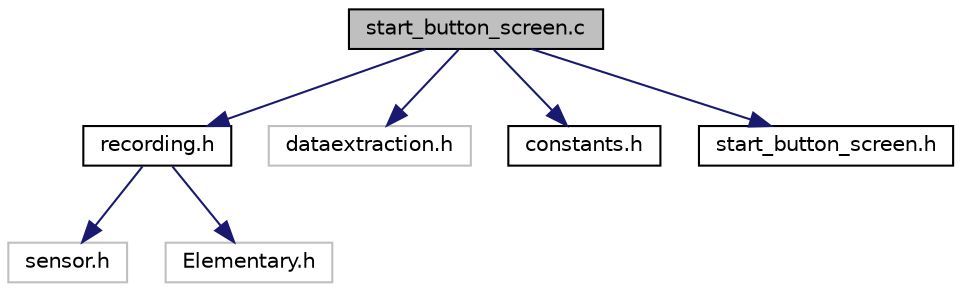 digraph "start_button_screen.c"
{
  edge [fontname="Helvetica",fontsize="10",labelfontname="Helvetica",labelfontsize="10"];
  node [fontname="Helvetica",fontsize="10",shape=record];
  Node0 [label="start_button_screen.c",height=0.2,width=0.4,color="black", fillcolor="grey75", style="filled", fontcolor="black"];
  Node0 -> Node1 [color="midnightblue",fontsize="10",style="solid"];
  Node1 [label="recording.h",height=0.2,width=0.4,color="black", fillcolor="white", style="filled",URL="$recording_8h.html"];
  Node1 -> Node2 [color="midnightblue",fontsize="10",style="solid"];
  Node2 [label="sensor.h",height=0.2,width=0.4,color="grey75", fillcolor="white", style="filled"];
  Node1 -> Node3 [color="midnightblue",fontsize="10",style="solid"];
  Node3 [label="Elementary.h",height=0.2,width=0.4,color="grey75", fillcolor="white", style="filled"];
  Node0 -> Node4 [color="midnightblue",fontsize="10",style="solid"];
  Node4 [label="dataextraction.h",height=0.2,width=0.4,color="grey75", fillcolor="white", style="filled"];
  Node0 -> Node5 [color="midnightblue",fontsize="10",style="solid"];
  Node5 [label="constants.h",height=0.2,width=0.4,color="black", fillcolor="white", style="filled",URL="$constants_8h.html"];
  Node0 -> Node6 [color="midnightblue",fontsize="10",style="solid"];
  Node6 [label="start_button_screen.h",height=0.2,width=0.4,color="black", fillcolor="white", style="filled",URL="$start__button__screen_8h.html"];
}
